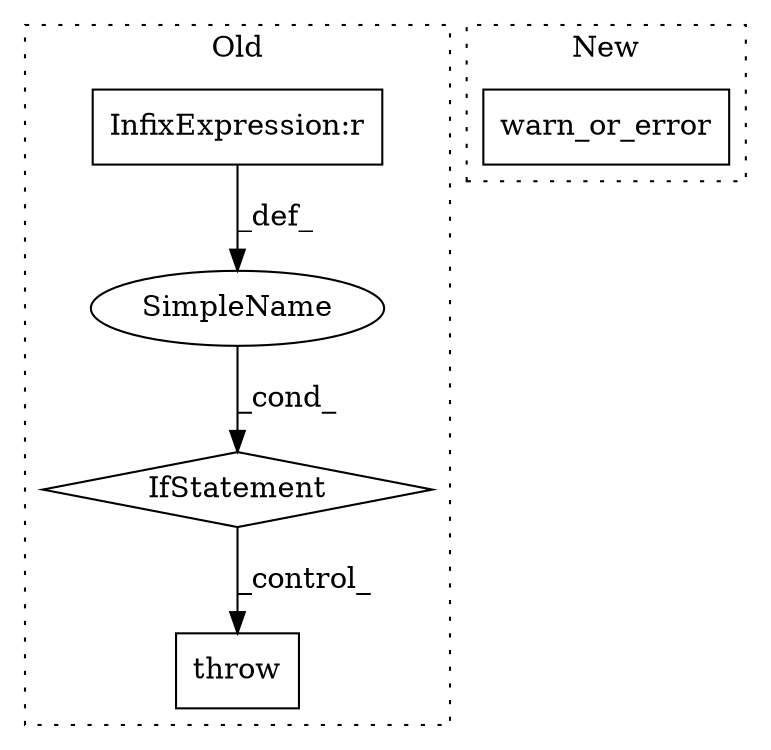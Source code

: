 digraph G {
subgraph cluster0 {
1 [label="IfStatement" a="25" s="13012,13063" l="4,2" shape="diamond"];
3 [label="SimpleName" a="42" s="" l="" shape="ellipse"];
4 [label="throw" a="53" s="13075" l="6" shape="box"];
5 [label="InfixExpression:r" a="27" s="13028" l="4" shape="box"];
label = "Old";
style="dotted";
}
subgraph cluster1 {
2 [label="warn_or_error" a="32" s="12597,12712" l="14,1" shape="box"];
label = "New";
style="dotted";
}
1 -> 4 [label="_control_"];
3 -> 1 [label="_cond_"];
5 -> 3 [label="_def_"];
}